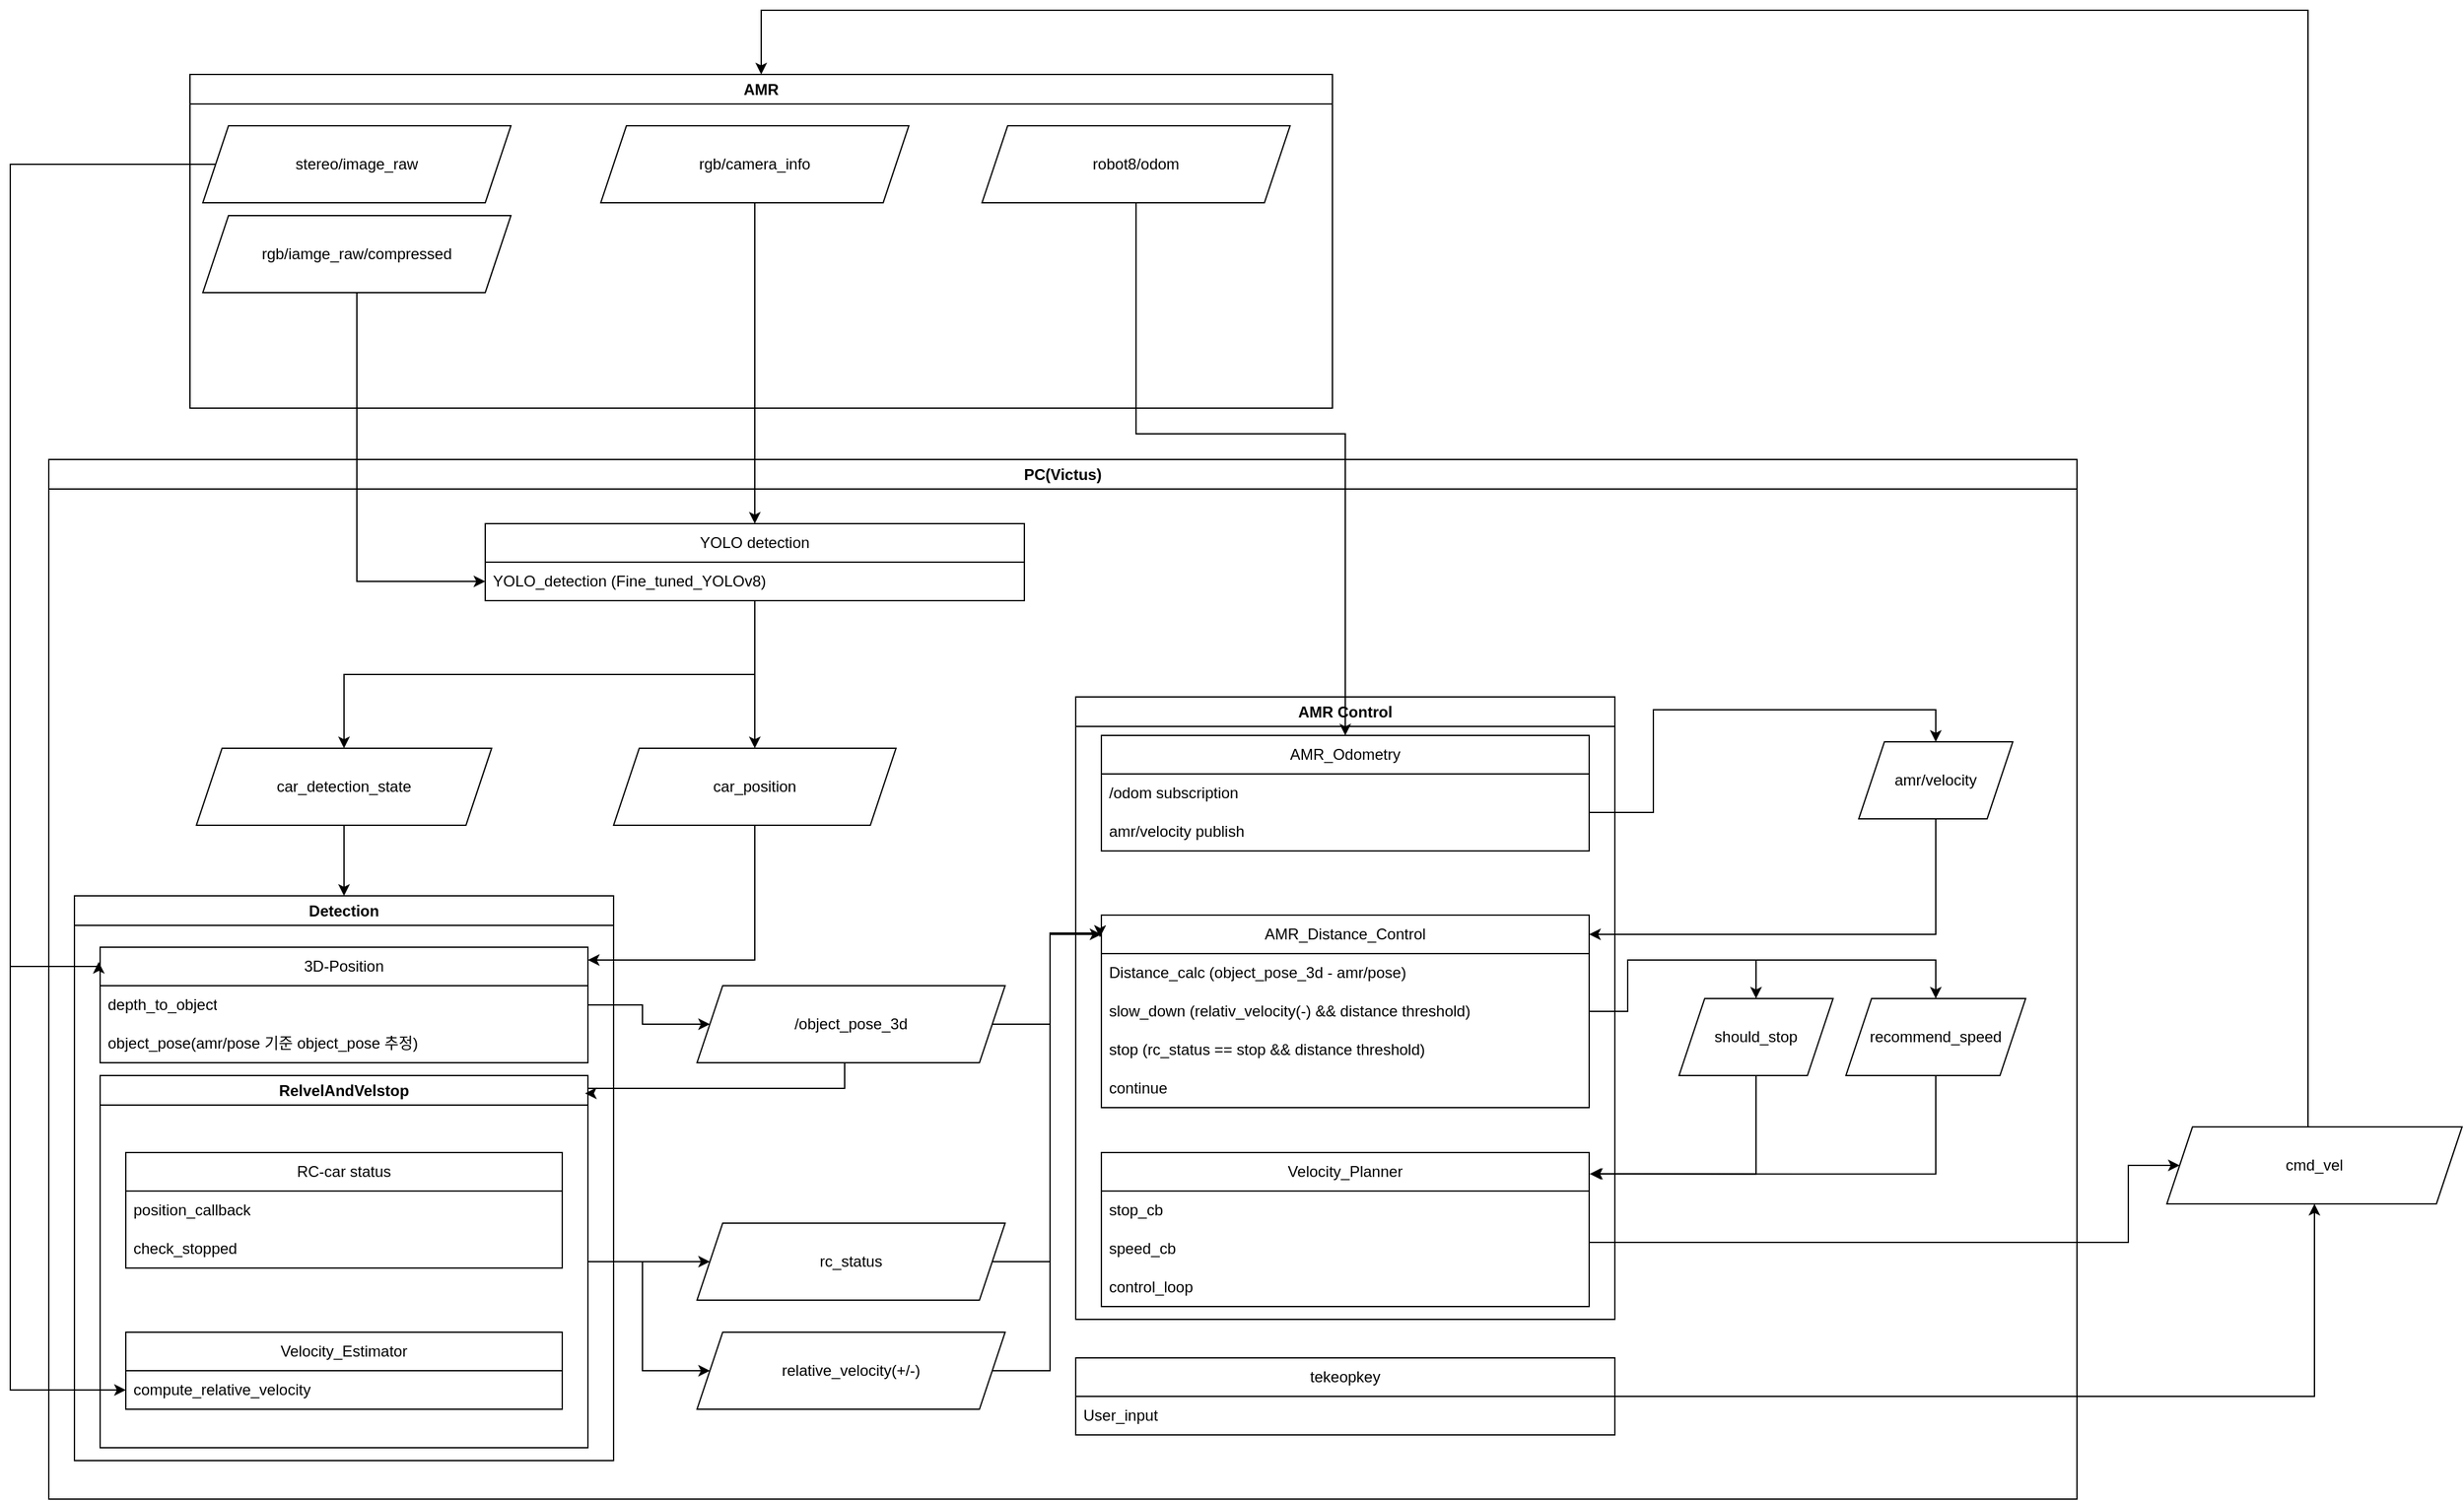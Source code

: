 <mxfile version="27.2.0">
  <diagram name="페이지-1" id="HkCwfodrhzJCMXiOo6wy">
    <mxGraphModel dx="1901" dy="2272" grid="1" gridSize="10" guides="1" tooltips="1" connect="1" arrows="1" fold="1" page="1" pageScale="1" pageWidth="827" pageHeight="1169" math="0" shadow="0">
      <root>
        <mxCell id="0" />
        <mxCell id="1" parent="0" />
        <mxCell id="PPafKhrbM1baeG3_SWtp-5" value="PC(Victus)" style="swimlane;whiteSpace=wrap;html=1;" vertex="1" parent="1">
          <mxGeometry x="100" y="330" width="1580" height="810" as="geometry" />
        </mxCell>
        <mxCell id="PPafKhrbM1baeG3_SWtp-6" value="Detection" style="swimlane;whiteSpace=wrap;html=1;" vertex="1" parent="PPafKhrbM1baeG3_SWtp-5">
          <mxGeometry x="20" y="340" width="420" height="440" as="geometry" />
        </mxCell>
        <mxCell id="PPafKhrbM1baeG3_SWtp-16" value="3D-Position" style="swimlane;fontStyle=0;childLayout=stackLayout;horizontal=1;startSize=30;horizontalStack=0;resizeParent=1;resizeParentMax=0;resizeLast=0;collapsible=1;marginBottom=0;whiteSpace=wrap;html=1;" vertex="1" parent="PPafKhrbM1baeG3_SWtp-6">
          <mxGeometry x="20" y="40" width="380" height="90" as="geometry" />
        </mxCell>
        <mxCell id="PPafKhrbM1baeG3_SWtp-18" value="depth_to_object" style="text;strokeColor=none;fillColor=none;align=left;verticalAlign=middle;spacingLeft=4;spacingRight=4;overflow=hidden;points=[[0,0.5],[1,0.5]];portConstraint=eastwest;rotatable=0;whiteSpace=wrap;html=1;" vertex="1" parent="PPafKhrbM1baeG3_SWtp-16">
          <mxGeometry y="30" width="380" height="30" as="geometry" />
        </mxCell>
        <mxCell id="PPafKhrbM1baeG3_SWtp-17" value="object_pose(amr/pose 기준 object_pose 추정)&amp;nbsp;" style="text;strokeColor=none;fillColor=none;align=left;verticalAlign=middle;spacingLeft=4;spacingRight=4;overflow=hidden;points=[[0,0.5],[1,0.5]];portConstraint=eastwest;rotatable=0;whiteSpace=wrap;html=1;" vertex="1" parent="PPafKhrbM1baeG3_SWtp-16">
          <mxGeometry y="60" width="380" height="30" as="geometry" />
        </mxCell>
        <mxCell id="PPafKhrbM1baeG3_SWtp-98" value="RelvelAndVelstop" style="swimlane;whiteSpace=wrap;html=1;" vertex="1" parent="PPafKhrbM1baeG3_SWtp-6">
          <mxGeometry x="20" y="140" width="380" height="290" as="geometry" />
        </mxCell>
        <mxCell id="PPafKhrbM1baeG3_SWtp-28" value="RC-car status" style="swimlane;fontStyle=0;childLayout=stackLayout;horizontal=1;startSize=30;horizontalStack=0;resizeParent=1;resizeParentMax=0;resizeLast=0;collapsible=1;marginBottom=0;whiteSpace=wrap;html=1;" vertex="1" parent="PPafKhrbM1baeG3_SWtp-98">
          <mxGeometry x="20" y="60" width="340" height="90" as="geometry" />
        </mxCell>
        <mxCell id="PPafKhrbM1baeG3_SWtp-31" value="position_callback" style="text;strokeColor=none;fillColor=none;align=left;verticalAlign=middle;spacingLeft=4;spacingRight=4;overflow=hidden;points=[[0,0.5],[1,0.5]];portConstraint=eastwest;rotatable=0;whiteSpace=wrap;html=1;" vertex="1" parent="PPafKhrbM1baeG3_SWtp-28">
          <mxGeometry y="30" width="340" height="30" as="geometry" />
        </mxCell>
        <mxCell id="PPafKhrbM1baeG3_SWtp-29" value="check_stopped" style="text;strokeColor=none;fillColor=none;align=left;verticalAlign=middle;spacingLeft=4;spacingRight=4;overflow=hidden;points=[[0,0.5],[1,0.5]];portConstraint=eastwest;rotatable=0;whiteSpace=wrap;html=1;" vertex="1" parent="PPafKhrbM1baeG3_SWtp-28">
          <mxGeometry y="60" width="340" height="30" as="geometry" />
        </mxCell>
        <mxCell id="PPafKhrbM1baeG3_SWtp-24" value="Velocity_Estimator" style="swimlane;fontStyle=0;childLayout=stackLayout;horizontal=1;startSize=30;horizontalStack=0;resizeParent=1;resizeParentMax=0;resizeLast=0;collapsible=1;marginBottom=0;whiteSpace=wrap;html=1;" vertex="1" parent="PPafKhrbM1baeG3_SWtp-98">
          <mxGeometry x="20" y="200" width="340" height="60" as="geometry" />
        </mxCell>
        <mxCell id="PPafKhrbM1baeG3_SWtp-25" value="compute_relative_velocity" style="text;strokeColor=none;fillColor=none;align=left;verticalAlign=middle;spacingLeft=4;spacingRight=4;overflow=hidden;points=[[0,0.5],[1,0.5]];portConstraint=eastwest;rotatable=0;whiteSpace=wrap;html=1;" vertex="1" parent="PPafKhrbM1baeG3_SWtp-24">
          <mxGeometry y="30" width="340" height="30" as="geometry" />
        </mxCell>
        <mxCell id="PPafKhrbM1baeG3_SWtp-7" value="AMR Control" style="swimlane;whiteSpace=wrap;html=1;" vertex="1" parent="PPafKhrbM1baeG3_SWtp-5">
          <mxGeometry x="800" y="185" width="420" height="485" as="geometry" />
        </mxCell>
        <mxCell id="PPafKhrbM1baeG3_SWtp-32" value="AMR_Odometry" style="swimlane;fontStyle=0;childLayout=stackLayout;horizontal=1;startSize=30;horizontalStack=0;resizeParent=1;resizeParentMax=0;resizeLast=0;collapsible=1;marginBottom=0;whiteSpace=wrap;html=1;" vertex="1" parent="PPafKhrbM1baeG3_SWtp-7">
          <mxGeometry x="20" y="30" width="380" height="90" as="geometry" />
        </mxCell>
        <mxCell id="PPafKhrbM1baeG3_SWtp-33" value="/odom subscription" style="text;strokeColor=none;fillColor=none;align=left;verticalAlign=middle;spacingLeft=4;spacingRight=4;overflow=hidden;points=[[0,0.5],[1,0.5]];portConstraint=eastwest;rotatable=0;whiteSpace=wrap;html=1;" vertex="1" parent="PPafKhrbM1baeG3_SWtp-32">
          <mxGeometry y="30" width="380" height="30" as="geometry" />
        </mxCell>
        <mxCell id="PPafKhrbM1baeG3_SWtp-35" value="amr/velocity publish" style="text;strokeColor=none;fillColor=none;align=left;verticalAlign=middle;spacingLeft=4;spacingRight=4;overflow=hidden;points=[[0,0.5],[1,0.5]];portConstraint=eastwest;rotatable=0;whiteSpace=wrap;html=1;" vertex="1" parent="PPafKhrbM1baeG3_SWtp-32">
          <mxGeometry y="60" width="380" height="30" as="geometry" />
        </mxCell>
        <mxCell id="PPafKhrbM1baeG3_SWtp-40" value="Velocity_Planner" style="swimlane;fontStyle=0;childLayout=stackLayout;horizontal=1;startSize=30;horizontalStack=0;resizeParent=1;resizeParentMax=0;resizeLast=0;collapsible=1;marginBottom=0;whiteSpace=wrap;html=1;" vertex="1" parent="PPafKhrbM1baeG3_SWtp-7">
          <mxGeometry x="20" y="355" width="380" height="120" as="geometry" />
        </mxCell>
        <mxCell id="PPafKhrbM1baeG3_SWtp-41" value="stop_cb" style="text;strokeColor=none;fillColor=none;align=left;verticalAlign=middle;spacingLeft=4;spacingRight=4;overflow=hidden;points=[[0,0.5],[1,0.5]];portConstraint=eastwest;rotatable=0;whiteSpace=wrap;html=1;" vertex="1" parent="PPafKhrbM1baeG3_SWtp-40">
          <mxGeometry y="30" width="380" height="30" as="geometry" />
        </mxCell>
        <mxCell id="PPafKhrbM1baeG3_SWtp-42" value="speed_cb" style="text;strokeColor=none;fillColor=none;align=left;verticalAlign=middle;spacingLeft=4;spacingRight=4;overflow=hidden;points=[[0,0.5],[1,0.5]];portConstraint=eastwest;rotatable=0;whiteSpace=wrap;html=1;" vertex="1" parent="PPafKhrbM1baeG3_SWtp-40">
          <mxGeometry y="60" width="380" height="30" as="geometry" />
        </mxCell>
        <mxCell id="PPafKhrbM1baeG3_SWtp-43" value="control_loop" style="text;strokeColor=none;fillColor=none;align=left;verticalAlign=middle;spacingLeft=4;spacingRight=4;overflow=hidden;points=[[0,0.5],[1,0.5]];portConstraint=eastwest;rotatable=0;whiteSpace=wrap;html=1;" vertex="1" parent="PPafKhrbM1baeG3_SWtp-40">
          <mxGeometry y="90" width="380" height="30" as="geometry" />
        </mxCell>
        <mxCell id="PPafKhrbM1baeG3_SWtp-36" value="AMR_Distance_Control" style="swimlane;fontStyle=0;childLayout=stackLayout;horizontal=1;startSize=30;horizontalStack=0;resizeParent=1;resizeParentMax=0;resizeLast=0;collapsible=1;marginBottom=0;whiteSpace=wrap;html=1;" vertex="1" parent="PPafKhrbM1baeG3_SWtp-7">
          <mxGeometry x="20" y="170" width="380" height="150" as="geometry" />
        </mxCell>
        <mxCell id="PPafKhrbM1baeG3_SWtp-37" value="Distance_calc (object_pose_3d - amr/pose)" style="text;strokeColor=none;fillColor=none;align=left;verticalAlign=middle;spacingLeft=4;spacingRight=4;overflow=hidden;points=[[0,0.5],[1,0.5]];portConstraint=eastwest;rotatable=0;whiteSpace=wrap;html=1;" vertex="1" parent="PPafKhrbM1baeG3_SWtp-36">
          <mxGeometry y="30" width="380" height="30" as="geometry" />
        </mxCell>
        <mxCell id="PPafKhrbM1baeG3_SWtp-38" value="slow_down (relativ_velocity(-) &amp;amp;&amp;amp; distance threshold)" style="text;strokeColor=none;fillColor=none;align=left;verticalAlign=middle;spacingLeft=4;spacingRight=4;overflow=hidden;points=[[0,0.5],[1,0.5]];portConstraint=eastwest;rotatable=0;whiteSpace=wrap;html=1;" vertex="1" parent="PPafKhrbM1baeG3_SWtp-36">
          <mxGeometry y="60" width="380" height="30" as="geometry" />
        </mxCell>
        <mxCell id="PPafKhrbM1baeG3_SWtp-39" value="stop (rc_status == stop &amp;amp;&amp;amp;&amp;nbsp;distance threshold)" style="text;strokeColor=none;fillColor=none;align=left;verticalAlign=middle;spacingLeft=4;spacingRight=4;overflow=hidden;points=[[0,0.5],[1,0.5]];portConstraint=eastwest;rotatable=0;whiteSpace=wrap;html=1;" vertex="1" parent="PPafKhrbM1baeG3_SWtp-36">
          <mxGeometry y="90" width="380" height="30" as="geometry" />
        </mxCell>
        <mxCell id="PPafKhrbM1baeG3_SWtp-90" value="continue" style="text;strokeColor=none;fillColor=none;align=left;verticalAlign=middle;spacingLeft=4;spacingRight=4;overflow=hidden;points=[[0,0.5],[1,0.5]];portConstraint=eastwest;rotatable=0;whiteSpace=wrap;html=1;" vertex="1" parent="PPafKhrbM1baeG3_SWtp-36">
          <mxGeometry y="120" width="380" height="30" as="geometry" />
        </mxCell>
        <mxCell id="PPafKhrbM1baeG3_SWtp-56" style="edgeStyle=orthogonalEdgeStyle;rounded=0;orthogonalLoop=1;jettySize=auto;html=1;" edge="1" parent="PPafKhrbM1baeG3_SWtp-5" source="PPafKhrbM1baeG3_SWtp-1" target="PPafKhrbM1baeG3_SWtp-54">
          <mxGeometry relative="1" as="geometry" />
        </mxCell>
        <mxCell id="PPafKhrbM1baeG3_SWtp-71" style="edgeStyle=orthogonalEdgeStyle;rounded=0;orthogonalLoop=1;jettySize=auto;html=1;" edge="1" parent="PPafKhrbM1baeG3_SWtp-5" source="PPafKhrbM1baeG3_SWtp-1" target="PPafKhrbM1baeG3_SWtp-70">
          <mxGeometry relative="1" as="geometry" />
        </mxCell>
        <mxCell id="PPafKhrbM1baeG3_SWtp-1" value="YOLO detection" style="swimlane;fontStyle=0;childLayout=stackLayout;horizontal=1;startSize=30;horizontalStack=0;resizeParent=1;resizeParentMax=0;resizeLast=0;collapsible=1;marginBottom=0;whiteSpace=wrap;html=1;" vertex="1" parent="PPafKhrbM1baeG3_SWtp-5">
          <mxGeometry x="340" y="50" width="420" height="60" as="geometry" />
        </mxCell>
        <mxCell id="PPafKhrbM1baeG3_SWtp-2" value="YOLO_detection (Fine_tuned_YOLOv8)" style="text;strokeColor=none;fillColor=none;align=left;verticalAlign=middle;spacingLeft=4;spacingRight=4;overflow=hidden;points=[[0,0.5],[1,0.5]];portConstraint=eastwest;rotatable=0;whiteSpace=wrap;html=1;" vertex="1" parent="PPafKhrbM1baeG3_SWtp-1">
          <mxGeometry y="30" width="420" height="30" as="geometry" />
        </mxCell>
        <mxCell id="PPafKhrbM1baeG3_SWtp-57" style="edgeStyle=orthogonalEdgeStyle;rounded=0;orthogonalLoop=1;jettySize=auto;html=1;entryX=0.5;entryY=0;entryDx=0;entryDy=0;" edge="1" parent="PPafKhrbM1baeG3_SWtp-5" source="PPafKhrbM1baeG3_SWtp-54" target="PPafKhrbM1baeG3_SWtp-6">
          <mxGeometry relative="1" as="geometry" />
        </mxCell>
        <mxCell id="PPafKhrbM1baeG3_SWtp-54" value="car_detection_state" style="shape=parallelogram;perimeter=parallelogramPerimeter;whiteSpace=wrap;html=1;fixedSize=1;" vertex="1" parent="PPafKhrbM1baeG3_SWtp-5">
          <mxGeometry x="115" y="225" width="230" height="60" as="geometry" />
        </mxCell>
        <mxCell id="PPafKhrbM1baeG3_SWtp-59" value="rc_status" style="shape=parallelogram;perimeter=parallelogramPerimeter;whiteSpace=wrap;html=1;fixedSize=1;" vertex="1" parent="PPafKhrbM1baeG3_SWtp-5">
          <mxGeometry x="505" y="595" width="240" height="60" as="geometry" />
        </mxCell>
        <mxCell id="PPafKhrbM1baeG3_SWtp-68" value="relative_velocity(+/-)" style="shape=parallelogram;perimeter=parallelogramPerimeter;whiteSpace=wrap;html=1;fixedSize=1;" vertex="1" parent="PPafKhrbM1baeG3_SWtp-5">
          <mxGeometry x="505" y="680" width="240" height="60" as="geometry" />
        </mxCell>
        <mxCell id="PPafKhrbM1baeG3_SWtp-69" style="edgeStyle=orthogonalEdgeStyle;rounded=0;orthogonalLoop=1;jettySize=auto;html=1;entryX=0;entryY=0.5;entryDx=0;entryDy=0;exitX=1;exitY=0.5;exitDx=0;exitDy=0;" edge="1" parent="PPafKhrbM1baeG3_SWtp-5" source="PPafKhrbM1baeG3_SWtp-98" target="PPafKhrbM1baeG3_SWtp-68">
          <mxGeometry relative="1" as="geometry" />
        </mxCell>
        <mxCell id="PPafKhrbM1baeG3_SWtp-70" value="car_position" style="shape=parallelogram;perimeter=parallelogramPerimeter;whiteSpace=wrap;html=1;fixedSize=1;" vertex="1" parent="PPafKhrbM1baeG3_SWtp-5">
          <mxGeometry x="440" y="225" width="220" height="60" as="geometry" />
        </mxCell>
        <mxCell id="PPafKhrbM1baeG3_SWtp-74" style="edgeStyle=orthogonalEdgeStyle;rounded=0;orthogonalLoop=1;jettySize=auto;html=1;" edge="1" parent="PPafKhrbM1baeG3_SWtp-5" source="PPafKhrbM1baeG3_SWtp-70">
          <mxGeometry relative="1" as="geometry">
            <mxPoint x="420" y="390" as="targetPoint" />
            <Array as="points">
              <mxPoint x="550" y="390" />
            </Array>
          </mxGeometry>
        </mxCell>
        <mxCell id="PPafKhrbM1baeG3_SWtp-63" value="tekeopkey" style="swimlane;fontStyle=0;childLayout=stackLayout;horizontal=1;startSize=30;horizontalStack=0;resizeParent=1;resizeParentMax=0;resizeLast=0;collapsible=1;marginBottom=0;whiteSpace=wrap;html=1;" vertex="1" parent="PPafKhrbM1baeG3_SWtp-5">
          <mxGeometry x="800" y="700" width="420" height="60" as="geometry" />
        </mxCell>
        <mxCell id="PPafKhrbM1baeG3_SWtp-64" value="User_input" style="text;strokeColor=none;fillColor=none;align=left;verticalAlign=middle;spacingLeft=4;spacingRight=4;overflow=hidden;points=[[0,0.5],[1,0.5]];portConstraint=eastwest;rotatable=0;whiteSpace=wrap;html=1;" vertex="1" parent="PPafKhrbM1baeG3_SWtp-63">
          <mxGeometry y="30" width="420" height="30" as="geometry" />
        </mxCell>
        <mxCell id="PPafKhrbM1baeG3_SWtp-77" style="edgeStyle=orthogonalEdgeStyle;rounded=0;orthogonalLoop=1;jettySize=auto;html=1;entryX=0;entryY=0.5;entryDx=0;entryDy=0;exitX=1;exitY=0.5;exitDx=0;exitDy=0;" edge="1" parent="PPafKhrbM1baeG3_SWtp-5" source="PPafKhrbM1baeG3_SWtp-98" target="PPafKhrbM1baeG3_SWtp-59">
          <mxGeometry relative="1" as="geometry" />
        </mxCell>
        <mxCell id="PPafKhrbM1baeG3_SWtp-80" value="amr/velocity" style="shape=parallelogram;perimeter=parallelogramPerimeter;whiteSpace=wrap;html=1;fixedSize=1;" vertex="1" parent="PPafKhrbM1baeG3_SWtp-5">
          <mxGeometry x="1410" y="220" width="120" height="60" as="geometry" />
        </mxCell>
        <mxCell id="PPafKhrbM1baeG3_SWtp-82" style="edgeStyle=orthogonalEdgeStyle;rounded=0;orthogonalLoop=1;jettySize=auto;html=1;entryX=0.5;entryY=0;entryDx=0;entryDy=0;" edge="1" parent="PPafKhrbM1baeG3_SWtp-5" source="PPafKhrbM1baeG3_SWtp-32" target="PPafKhrbM1baeG3_SWtp-80">
          <mxGeometry relative="1" as="geometry">
            <Array as="points">
              <mxPoint x="1250" y="275" />
              <mxPoint x="1250" y="195" />
              <mxPoint x="1470" y="195" />
            </Array>
          </mxGeometry>
        </mxCell>
        <mxCell id="PPafKhrbM1baeG3_SWtp-83" style="edgeStyle=orthogonalEdgeStyle;rounded=0;orthogonalLoop=1;jettySize=auto;html=1;entryX=-0.003;entryY=0.114;entryDx=0;entryDy=0;entryPerimeter=0;" edge="1" parent="PPafKhrbM1baeG3_SWtp-5" source="PPafKhrbM1baeG3_SWtp-68" target="PPafKhrbM1baeG3_SWtp-36">
          <mxGeometry relative="1" as="geometry">
            <Array as="points">
              <mxPoint x="780" y="710" />
              <mxPoint x="780" y="369" />
            </Array>
          </mxGeometry>
        </mxCell>
        <mxCell id="PPafKhrbM1baeG3_SWtp-84" style="edgeStyle=orthogonalEdgeStyle;rounded=0;orthogonalLoop=1;jettySize=auto;html=1;" edge="1" parent="PPafKhrbM1baeG3_SWtp-5" source="PPafKhrbM1baeG3_SWtp-80">
          <mxGeometry relative="1" as="geometry">
            <mxPoint x="1200" y="370" as="targetPoint" />
            <Array as="points">
              <mxPoint x="1470" y="370" />
              <mxPoint x="1200" y="370" />
            </Array>
          </mxGeometry>
        </mxCell>
        <mxCell id="PPafKhrbM1baeG3_SWtp-85" style="edgeStyle=orthogonalEdgeStyle;rounded=0;orthogonalLoop=1;jettySize=auto;html=1;entryX=-0.003;entryY=0.114;entryDx=0;entryDy=0;entryPerimeter=0;" edge="1" parent="PPafKhrbM1baeG3_SWtp-5" source="PPafKhrbM1baeG3_SWtp-59" target="PPafKhrbM1baeG3_SWtp-36">
          <mxGeometry relative="1" as="geometry">
            <Array as="points">
              <mxPoint x="780" y="625" />
              <mxPoint x="780" y="369" />
              <mxPoint x="819" y="369" />
            </Array>
          </mxGeometry>
        </mxCell>
        <mxCell id="PPafKhrbM1baeG3_SWtp-88" style="edgeStyle=orthogonalEdgeStyle;rounded=0;orthogonalLoop=1;jettySize=auto;html=1;" edge="1" parent="PPafKhrbM1baeG3_SWtp-5" source="PPafKhrbM1baeG3_SWtp-86">
          <mxGeometry relative="1" as="geometry">
            <mxPoint x="820" y="370" as="targetPoint" />
            <Array as="points">
              <mxPoint x="780" y="440" />
              <mxPoint x="780" y="370" />
            </Array>
          </mxGeometry>
        </mxCell>
        <mxCell id="PPafKhrbM1baeG3_SWtp-86" value="/object_pose_3d" style="shape=parallelogram;perimeter=parallelogramPerimeter;whiteSpace=wrap;html=1;fixedSize=1;" vertex="1" parent="PPafKhrbM1baeG3_SWtp-5">
          <mxGeometry x="505" y="410" width="240" height="60" as="geometry" />
        </mxCell>
        <mxCell id="PPafKhrbM1baeG3_SWtp-87" style="edgeStyle=orthogonalEdgeStyle;rounded=0;orthogonalLoop=1;jettySize=auto;html=1;" edge="1" parent="PPafKhrbM1baeG3_SWtp-5" source="PPafKhrbM1baeG3_SWtp-16" target="PPafKhrbM1baeG3_SWtp-86">
          <mxGeometry relative="1" as="geometry" />
        </mxCell>
        <mxCell id="PPafKhrbM1baeG3_SWtp-91" value="should_stop" style="shape=parallelogram;perimeter=parallelogramPerimeter;whiteSpace=wrap;html=1;fixedSize=1;" vertex="1" parent="PPafKhrbM1baeG3_SWtp-5">
          <mxGeometry x="1270" y="420" width="120" height="60" as="geometry" />
        </mxCell>
        <mxCell id="PPafKhrbM1baeG3_SWtp-92" value="recommend_speed" style="shape=parallelogram;perimeter=parallelogramPerimeter;whiteSpace=wrap;html=1;fixedSize=1;" vertex="1" parent="PPafKhrbM1baeG3_SWtp-5">
          <mxGeometry x="1400" y="420" width="140" height="60" as="geometry" />
        </mxCell>
        <mxCell id="PPafKhrbM1baeG3_SWtp-93" style="edgeStyle=orthogonalEdgeStyle;rounded=0;orthogonalLoop=1;jettySize=auto;html=1;entryX=0.5;entryY=0;entryDx=0;entryDy=0;" edge="1" parent="PPafKhrbM1baeG3_SWtp-5" source="PPafKhrbM1baeG3_SWtp-36" target="PPafKhrbM1baeG3_SWtp-91">
          <mxGeometry relative="1" as="geometry">
            <Array as="points">
              <mxPoint x="1230" y="430" />
              <mxPoint x="1230" y="390" />
              <mxPoint x="1330" y="390" />
            </Array>
          </mxGeometry>
        </mxCell>
        <mxCell id="PPafKhrbM1baeG3_SWtp-94" style="edgeStyle=orthogonalEdgeStyle;rounded=0;orthogonalLoop=1;jettySize=auto;html=1;entryX=0.5;entryY=0;entryDx=0;entryDy=0;" edge="1" parent="PPafKhrbM1baeG3_SWtp-5" source="PPafKhrbM1baeG3_SWtp-36" target="PPafKhrbM1baeG3_SWtp-92">
          <mxGeometry relative="1" as="geometry">
            <Array as="points">
              <mxPoint x="1230" y="430" />
              <mxPoint x="1230" y="390" />
              <mxPoint x="1470" y="390" />
            </Array>
          </mxGeometry>
        </mxCell>
        <mxCell id="PPafKhrbM1baeG3_SWtp-95" style="edgeStyle=orthogonalEdgeStyle;rounded=0;orthogonalLoop=1;jettySize=auto;html=1;entryX=1.004;entryY=0.139;entryDx=0;entryDy=0;entryPerimeter=0;" edge="1" parent="PPafKhrbM1baeG3_SWtp-5" source="PPafKhrbM1baeG3_SWtp-91" target="PPafKhrbM1baeG3_SWtp-40">
          <mxGeometry relative="1" as="geometry">
            <Array as="points">
              <mxPoint x="1330" y="557" />
            </Array>
          </mxGeometry>
        </mxCell>
        <mxCell id="PPafKhrbM1baeG3_SWtp-96" style="edgeStyle=orthogonalEdgeStyle;rounded=0;orthogonalLoop=1;jettySize=auto;html=1;entryX=1.001;entryY=0.139;entryDx=0;entryDy=0;entryPerimeter=0;" edge="1" parent="PPafKhrbM1baeG3_SWtp-5" source="PPafKhrbM1baeG3_SWtp-92" target="PPafKhrbM1baeG3_SWtp-40">
          <mxGeometry relative="1" as="geometry">
            <Array as="points">
              <mxPoint x="1470" y="557" />
            </Array>
          </mxGeometry>
        </mxCell>
        <mxCell id="PPafKhrbM1baeG3_SWtp-97" style="edgeStyle=orthogonalEdgeStyle;rounded=0;orthogonalLoop=1;jettySize=auto;html=1;entryX=0.994;entryY=0.048;entryDx=0;entryDy=0;entryPerimeter=0;" edge="1" parent="PPafKhrbM1baeG3_SWtp-5" source="PPafKhrbM1baeG3_SWtp-86" target="PPafKhrbM1baeG3_SWtp-98">
          <mxGeometry relative="1" as="geometry">
            <Array as="points">
              <mxPoint x="620" y="490" />
              <mxPoint x="420" y="490" />
              <mxPoint x="420" y="494" />
            </Array>
          </mxGeometry>
        </mxCell>
        <mxCell id="PPafKhrbM1baeG3_SWtp-8" value="AMR" style="swimlane;whiteSpace=wrap;html=1;" vertex="1" parent="1">
          <mxGeometry x="210" y="30" width="890" height="260" as="geometry" />
        </mxCell>
        <mxCell id="PPafKhrbM1baeG3_SWtp-13" value="stereo/image_raw" style="shape=parallelogram;perimeter=parallelogramPerimeter;whiteSpace=wrap;html=1;fixedSize=1;" vertex="1" parent="PPafKhrbM1baeG3_SWtp-8">
          <mxGeometry x="10" y="40" width="240" height="60" as="geometry" />
        </mxCell>
        <mxCell id="PPafKhrbM1baeG3_SWtp-14" value="rgb/iamge_raw/compressed" style="shape=parallelogram;perimeter=parallelogramPerimeter;whiteSpace=wrap;html=1;fixedSize=1;" vertex="1" parent="PPafKhrbM1baeG3_SWtp-8">
          <mxGeometry x="10" y="110" width="240" height="60" as="geometry" />
        </mxCell>
        <mxCell id="PPafKhrbM1baeG3_SWtp-20" value="robot8/odom" style="shape=parallelogram;perimeter=parallelogramPerimeter;whiteSpace=wrap;html=1;fixedSize=1;" vertex="1" parent="PPafKhrbM1baeG3_SWtp-8">
          <mxGeometry x="617" y="40" width="240" height="60" as="geometry" />
        </mxCell>
        <mxCell id="PPafKhrbM1baeG3_SWtp-100" value="rgb/camera_info" style="shape=parallelogram;perimeter=parallelogramPerimeter;whiteSpace=wrap;html=1;fixedSize=1;" vertex="1" parent="PPafKhrbM1baeG3_SWtp-8">
          <mxGeometry x="320" y="40" width="240" height="60" as="geometry" />
        </mxCell>
        <mxCell id="PPafKhrbM1baeG3_SWtp-15" style="edgeStyle=orthogonalEdgeStyle;rounded=0;orthogonalLoop=1;jettySize=auto;html=1;entryX=0;entryY=0.5;entryDx=0;entryDy=0;" edge="1" parent="1" source="PPafKhrbM1baeG3_SWtp-14" target="PPafKhrbM1baeG3_SWtp-2">
          <mxGeometry relative="1" as="geometry" />
        </mxCell>
        <mxCell id="PPafKhrbM1baeG3_SWtp-51" style="edgeStyle=orthogonalEdgeStyle;rounded=0;orthogonalLoop=1;jettySize=auto;html=1;" edge="1" parent="1" source="PPafKhrbM1baeG3_SWtp-44">
          <mxGeometry relative="1" as="geometry">
            <mxPoint x="655" y="30" as="targetPoint" />
            <Array as="points">
              <mxPoint x="1860" y="-20" />
              <mxPoint x="655" y="-20" />
            </Array>
          </mxGeometry>
        </mxCell>
        <mxCell id="PPafKhrbM1baeG3_SWtp-44" value="cmd_vel" style="shape=parallelogram;perimeter=parallelogramPerimeter;whiteSpace=wrap;html=1;fixedSize=1;" vertex="1" parent="1">
          <mxGeometry x="1750" y="850" width="230" height="60" as="geometry" />
        </mxCell>
        <mxCell id="PPafKhrbM1baeG3_SWtp-45" style="edgeStyle=orthogonalEdgeStyle;rounded=0;orthogonalLoop=1;jettySize=auto;html=1;entryX=0;entryY=0.5;entryDx=0;entryDy=0;exitX=1;exitY=0.5;exitDx=0;exitDy=0;" edge="1" parent="1" source="PPafKhrbM1baeG3_SWtp-42" target="PPafKhrbM1baeG3_SWtp-44">
          <mxGeometry relative="1" as="geometry">
            <Array as="points">
              <mxPoint x="1300" y="940" />
              <mxPoint x="1720" y="940" />
              <mxPoint x="1720" y="880" />
            </Array>
          </mxGeometry>
        </mxCell>
        <mxCell id="PPafKhrbM1baeG3_SWtp-58" style="edgeStyle=orthogonalEdgeStyle;rounded=0;orthogonalLoop=1;jettySize=auto;html=1;entryX=0;entryY=0.5;entryDx=0;entryDy=0;" edge="1" parent="1" source="PPafKhrbM1baeG3_SWtp-13" target="PPafKhrbM1baeG3_SWtp-25">
          <mxGeometry relative="1" as="geometry">
            <Array as="points">
              <mxPoint x="70" y="100" />
              <mxPoint x="70" y="1055" />
            </Array>
          </mxGeometry>
        </mxCell>
        <mxCell id="PPafKhrbM1baeG3_SWtp-67" style="edgeStyle=orthogonalEdgeStyle;rounded=0;orthogonalLoop=1;jettySize=auto;html=1;" edge="1" parent="1" source="PPafKhrbM1baeG3_SWtp-63" target="PPafKhrbM1baeG3_SWtp-44">
          <mxGeometry relative="1" as="geometry" />
        </mxCell>
        <mxCell id="PPafKhrbM1baeG3_SWtp-75" style="edgeStyle=orthogonalEdgeStyle;rounded=0;orthogonalLoop=1;jettySize=auto;html=1;entryX=-0.003;entryY=0.128;entryDx=0;entryDy=0;entryPerimeter=0;" edge="1" parent="1" source="PPafKhrbM1baeG3_SWtp-13" target="PPafKhrbM1baeG3_SWtp-16">
          <mxGeometry relative="1" as="geometry">
            <Array as="points">
              <mxPoint x="70" y="100" />
              <mxPoint x="70" y="725" />
            </Array>
          </mxGeometry>
        </mxCell>
        <mxCell id="PPafKhrbM1baeG3_SWtp-76" style="edgeStyle=orthogonalEdgeStyle;rounded=0;orthogonalLoop=1;jettySize=auto;html=1;" edge="1" parent="1" source="PPafKhrbM1baeG3_SWtp-20" target="PPafKhrbM1baeG3_SWtp-32">
          <mxGeometry relative="1" as="geometry">
            <Array as="points">
              <mxPoint x="947" y="310" />
              <mxPoint x="1110" y="310" />
            </Array>
          </mxGeometry>
        </mxCell>
        <mxCell id="PPafKhrbM1baeG3_SWtp-101" style="edgeStyle=orthogonalEdgeStyle;rounded=0;orthogonalLoop=1;jettySize=auto;html=1;entryX=0.5;entryY=0;entryDx=0;entryDy=0;" edge="1" parent="1" source="PPafKhrbM1baeG3_SWtp-100" target="PPafKhrbM1baeG3_SWtp-1">
          <mxGeometry relative="1" as="geometry" />
        </mxCell>
      </root>
    </mxGraphModel>
  </diagram>
</mxfile>
